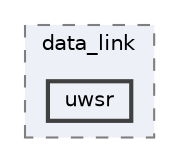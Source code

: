 digraph "uwsr"
{
 // LATEX_PDF_SIZE
  bgcolor="transparent";
  edge [fontname=Helvetica,fontsize=10,labelfontname=Helvetica,labelfontsize=10];
  node [fontname=Helvetica,fontsize=10,shape=box,height=0.2,width=0.4];
  compound=true
  subgraph clusterdir_f7bea17b332b01568654fe6fe9b8c8b6 {
    graph [ bgcolor="#edf0f7", pencolor="grey50", label="data_link", fontname=Helvetica,fontsize=10 style="filled,dashed", URL="dir_f7bea17b332b01568654fe6fe9b8c8b6.html",tooltip=""]
  dir_7b25675ba670bcc10bccca9db8fc0e98 [label="uwsr", fillcolor="#edf0f7", color="grey25", style="filled,bold", URL="dir_7b25675ba670bcc10bccca9db8fc0e98.html",tooltip=""];
  }
}

